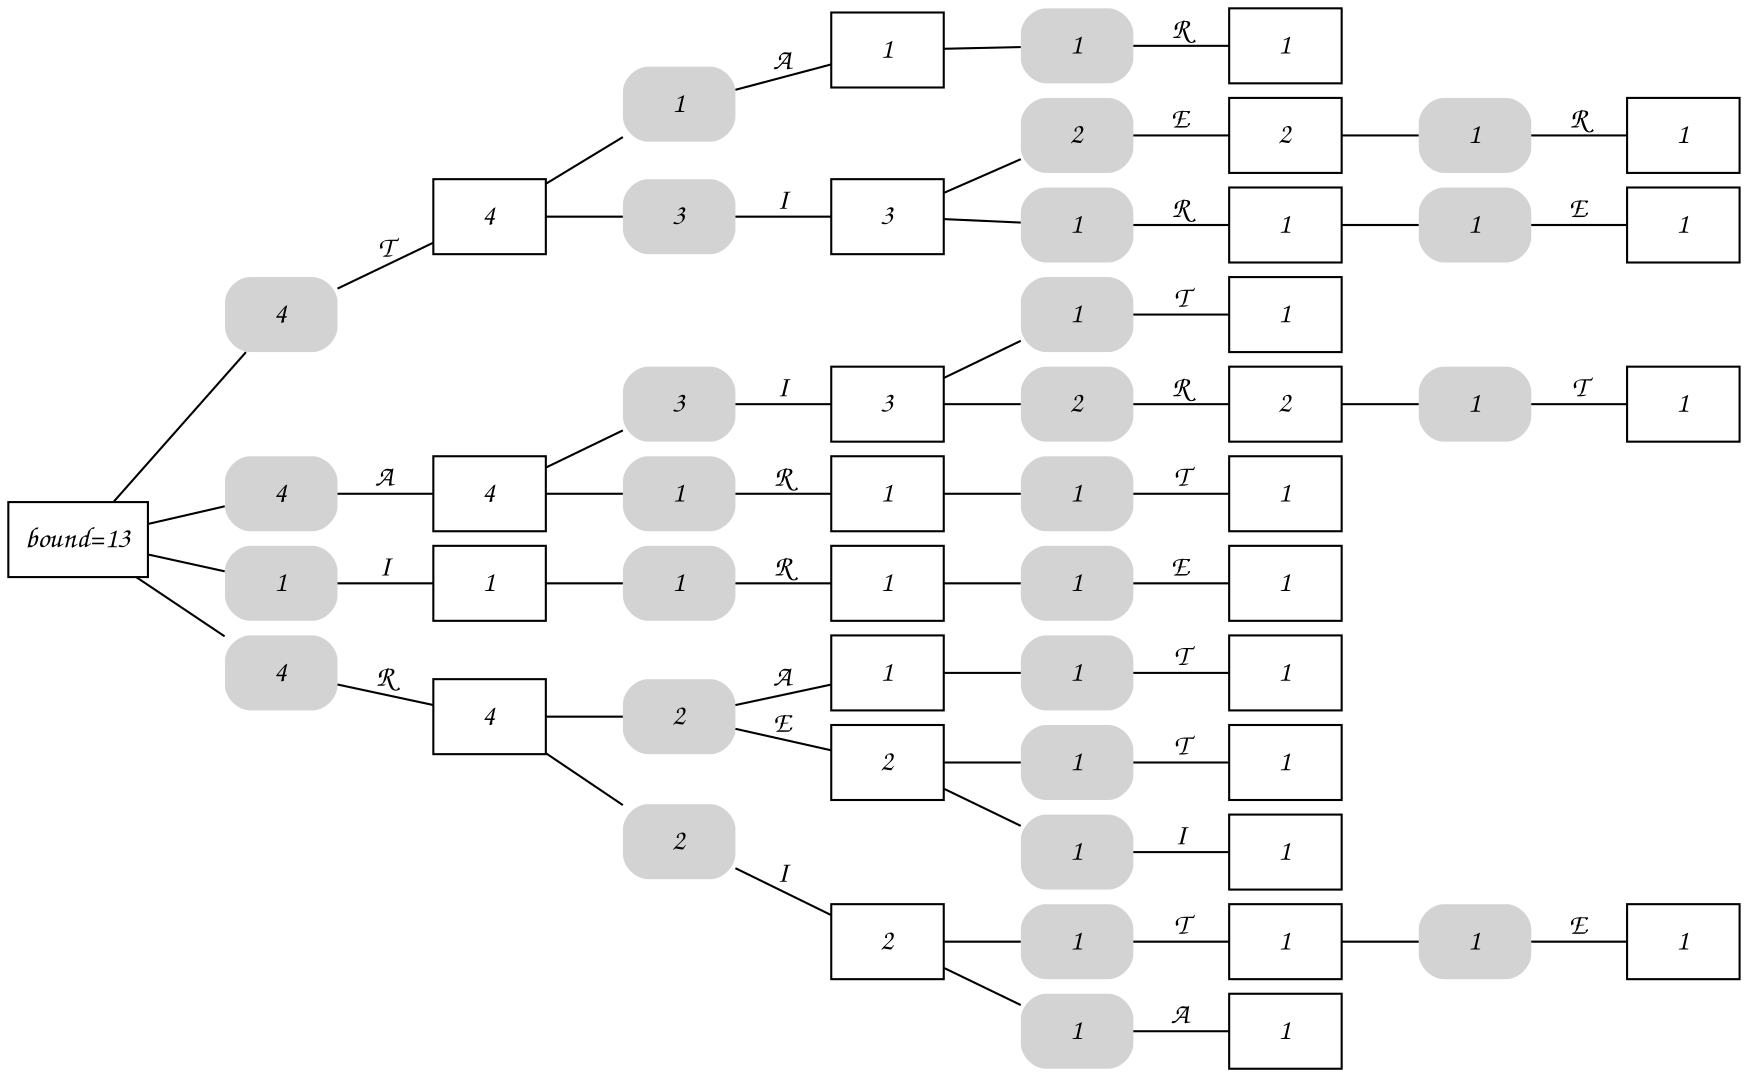 graph {
rankdir=LR;
nodesep=0.1;
node [shape="rect" penwidth="0" fontname="Comic Sans MS"];
edge [fontname="Comic Sans MS"];
r [label="bound=13" penwidth="1"];
r0_0 [label="4" style="rounded, filled"];
r0_0t [label="4" penwidth="1"];
r0_0t0_1 [label="1" style="rounded, filled"];
r0_0t0_1a [label="1" penwidth="1"];
r0_0t0_1a0_3 [label="1" style="rounded, filled"];
r0_0t0_1a0_3r [label="1" penwidth="1"];
r0_0t0_1a0_3 -- r0_0t0_1a0_3r [label="R"]
r0_0t0_1a -- r0_0t0_1a0_3
r0_0t0_1 -- r0_0t0_1a [label="A"]
r0_0t -- r0_0t0_1
r0_0t1_2 [label="3" style="rounded, filled"];
r0_0t1_2i [label="3" penwidth="1"];
r0_0t1_2i0_1 [label="2" style="rounded, filled"];
r0_0t1_2i0_1e [label="2" penwidth="1"];
r0_0t1_2i0_1e0_3 [label="1" style="rounded, filled"];
r0_0t1_2i0_1e0_3r [label="1" penwidth="1"];
r0_0t1_2i0_1e0_3 -- r0_0t1_2i0_1e0_3r [label="R"]
r0_0t1_2i0_1e -- r0_0t1_2i0_1e0_3
r0_0t1_2i0_1 -- r0_0t1_2i0_1e [label="E"]
r0_0t1_2i -- r0_0t1_2i0_1
r0_0t1_2i1_3 [label="1" style="rounded, filled"];
r0_0t1_2i1_3r [label="1" penwidth="1"];
r0_0t1_2i1_3r0_1 [label="1" style="rounded, filled"];
r0_0t1_2i1_3r0_1e [label="1" penwidth="1"];
r0_0t1_2i1_3r0_1 -- r0_0t1_2i1_3r0_1e [label="E"]
r0_0t1_2i1_3r -- r0_0t1_2i1_3r0_1
r0_0t1_2i1_3 -- r0_0t1_2i1_3r [label="R"]
r0_0t1_2i -- r0_0t1_2i1_3
r0_0t1_2 -- r0_0t1_2i [label="I"]
r0_0t -- r0_0t1_2
r0_0 -- r0_0t [label="T"]
r -- r0_0
r1_1 [label="4" style="rounded, filled"];
r1_1a [label="4" penwidth="1"];
r1_1a0_2 [label="3" style="rounded, filled"];
r1_1a0_2i [label="3" penwidth="1"];
r1_1a0_2i0_0 [label="1" style="rounded, filled"];
r1_1a0_2i0_0t [label="1" penwidth="1"];
r1_1a0_2i0_0 -- r1_1a0_2i0_0t [label="T"]
r1_1a0_2i -- r1_1a0_2i0_0
r1_1a0_2i1_3 [label="2" style="rounded, filled"];
r1_1a0_2i1_3r [label="2" penwidth="1"];
r1_1a0_2i1_3r0_0 [label="1" style="rounded, filled"];
r1_1a0_2i1_3r0_0t [label="1" penwidth="1"];
r1_1a0_2i1_3r0_0 -- r1_1a0_2i1_3r0_0t [label="T"]
r1_1a0_2i1_3r -- r1_1a0_2i1_3r0_0
r1_1a0_2i1_3 -- r1_1a0_2i1_3r [label="R"]
r1_1a0_2i -- r1_1a0_2i1_3
r1_1a0_2 -- r1_1a0_2i [label="I"]
r1_1a -- r1_1a0_2
r1_1a1_3 [label="1" style="rounded, filled"];
r1_1a1_3r [label="1" penwidth="1"];
r1_1a1_3r0_0 [label="1" style="rounded, filled"];
r1_1a1_3r0_0t [label="1" penwidth="1"];
r1_1a1_3r0_0 -- r1_1a1_3r0_0t [label="T"]
r1_1a1_3r -- r1_1a1_3r0_0
r1_1a1_3 -- r1_1a1_3r [label="R"]
r1_1a -- r1_1a1_3
r1_1 -- r1_1a [label="A"]
r -- r1_1
r2_2 [label="1" style="rounded, filled"];
r2_2i [label="1" penwidth="1"];
r2_2i0_3 [label="1" style="rounded, filled"];
r2_2i0_3r [label="1" penwidth="1"];
r2_2i0_3r0_1 [label="1" style="rounded, filled"];
r2_2i0_3r0_1e [label="1" penwidth="1"];
r2_2i0_3r0_1 -- r2_2i0_3r0_1e [label="E"]
r2_2i0_3r -- r2_2i0_3r0_1
r2_2i0_3 -- r2_2i0_3r [label="R"]
r2_2i -- r2_2i0_3
r2_2 -- r2_2i [label="I"]
r -- r2_2
r3_3 [label="4" style="rounded, filled"];
r3_3r [label="4" penwidth="1"];
r3_3r0_1 [label="2" style="rounded, filled"];
r3_3r0_1a [label="1" penwidth="1"];
r3_3r0_1a0_0 [label="1" style="rounded, filled"];
r3_3r0_1a0_0t [label="1" penwidth="1"];
r3_3r0_1a0_0 -- r3_3r0_1a0_0t [label="T"]
r3_3r0_1a -- r3_3r0_1a0_0
r3_3r0_1 -- r3_3r0_1a [label="A"]
r3_3r0_1e [label="2" penwidth="1"];
r3_3r0_1e0_0 [label="1" style="rounded, filled"];
r3_3r0_1e0_0t [label="1" penwidth="1"];
r3_3r0_1e0_0 -- r3_3r0_1e0_0t [label="T"]
r3_3r0_1e -- r3_3r0_1e0_0
r3_3r0_1e1_2 [label="1" style="rounded, filled"];
r3_3r0_1e1_2i [label="1" penwidth="1"];
r3_3r0_1e1_2 -- r3_3r0_1e1_2i [label="I"]
r3_3r0_1e -- r3_3r0_1e1_2
r3_3r0_1 -- r3_3r0_1e [label="E"]
r3_3r -- r3_3r0_1
r3_3r1_2 [label="2" style="rounded, filled"];
r3_3r1_2i [label="2" penwidth="1"];
r3_3r1_2i0_0 [label="1" style="rounded, filled"];
r3_3r1_2i0_0t [label="1" penwidth="1"];
r3_3r1_2i0_0t0_1 [label="1" style="rounded, filled"];
r3_3r1_2i0_0t0_1e [label="1" penwidth="1"];
r3_3r1_2i0_0t0_1 -- r3_3r1_2i0_0t0_1e [label="E"]
r3_3r1_2i0_0t -- r3_3r1_2i0_0t0_1
r3_3r1_2i0_0 -- r3_3r1_2i0_0t [label="T"]
r3_3r1_2i -- r3_3r1_2i0_0
r3_3r1_2i1_1 [label="1" style="rounded, filled"];
r3_3r1_2i1_1a [label="1" penwidth="1"];
r3_3r1_2i1_1 -- r3_3r1_2i1_1a [label="A"]
r3_3r1_2i -- r3_3r1_2i1_1
r3_3r1_2 -- r3_3r1_2i [label="I"]
r3_3r -- r3_3r1_2
r3_3 -- r3_3r [label="R"]
r -- r3_3
}

